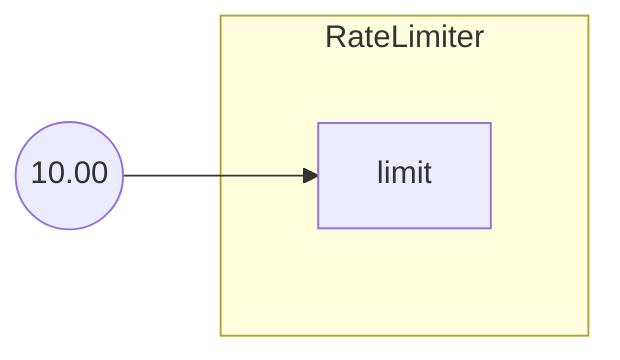 flowchart LR
subgraph root.0[RateLimiter]
subgraph root.0_inports[ ]
style root.0_inports fill:none,stroke:none
root.0limit[limit]
end
end
FakeConstant0((10.00))
FakeConstant0 --> root.0limit